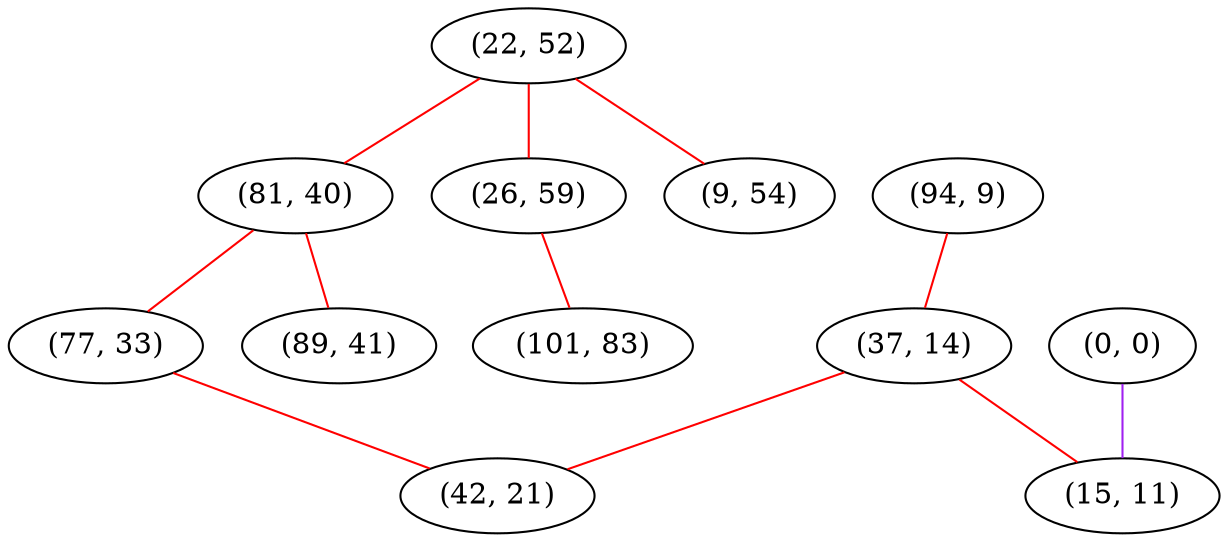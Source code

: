 graph "" {
"(22, 52)";
"(81, 40)";
"(0, 0)";
"(26, 59)";
"(77, 33)";
"(94, 9)";
"(9, 54)";
"(101, 83)";
"(37, 14)";
"(15, 11)";
"(42, 21)";
"(89, 41)";
"(22, 52)" -- "(26, 59)"  [color=red, key=0, weight=1];
"(22, 52)" -- "(81, 40)"  [color=red, key=0, weight=1];
"(22, 52)" -- "(9, 54)"  [color=red, key=0, weight=1];
"(81, 40)" -- "(89, 41)"  [color=red, key=0, weight=1];
"(81, 40)" -- "(77, 33)"  [color=red, key=0, weight=1];
"(0, 0)" -- "(15, 11)"  [color=purple, key=0, weight=4];
"(26, 59)" -- "(101, 83)"  [color=red, key=0, weight=1];
"(77, 33)" -- "(42, 21)"  [color=red, key=0, weight=1];
"(94, 9)" -- "(37, 14)"  [color=red, key=0, weight=1];
"(37, 14)" -- "(15, 11)"  [color=red, key=0, weight=1];
"(37, 14)" -- "(42, 21)"  [color=red, key=0, weight=1];
}
